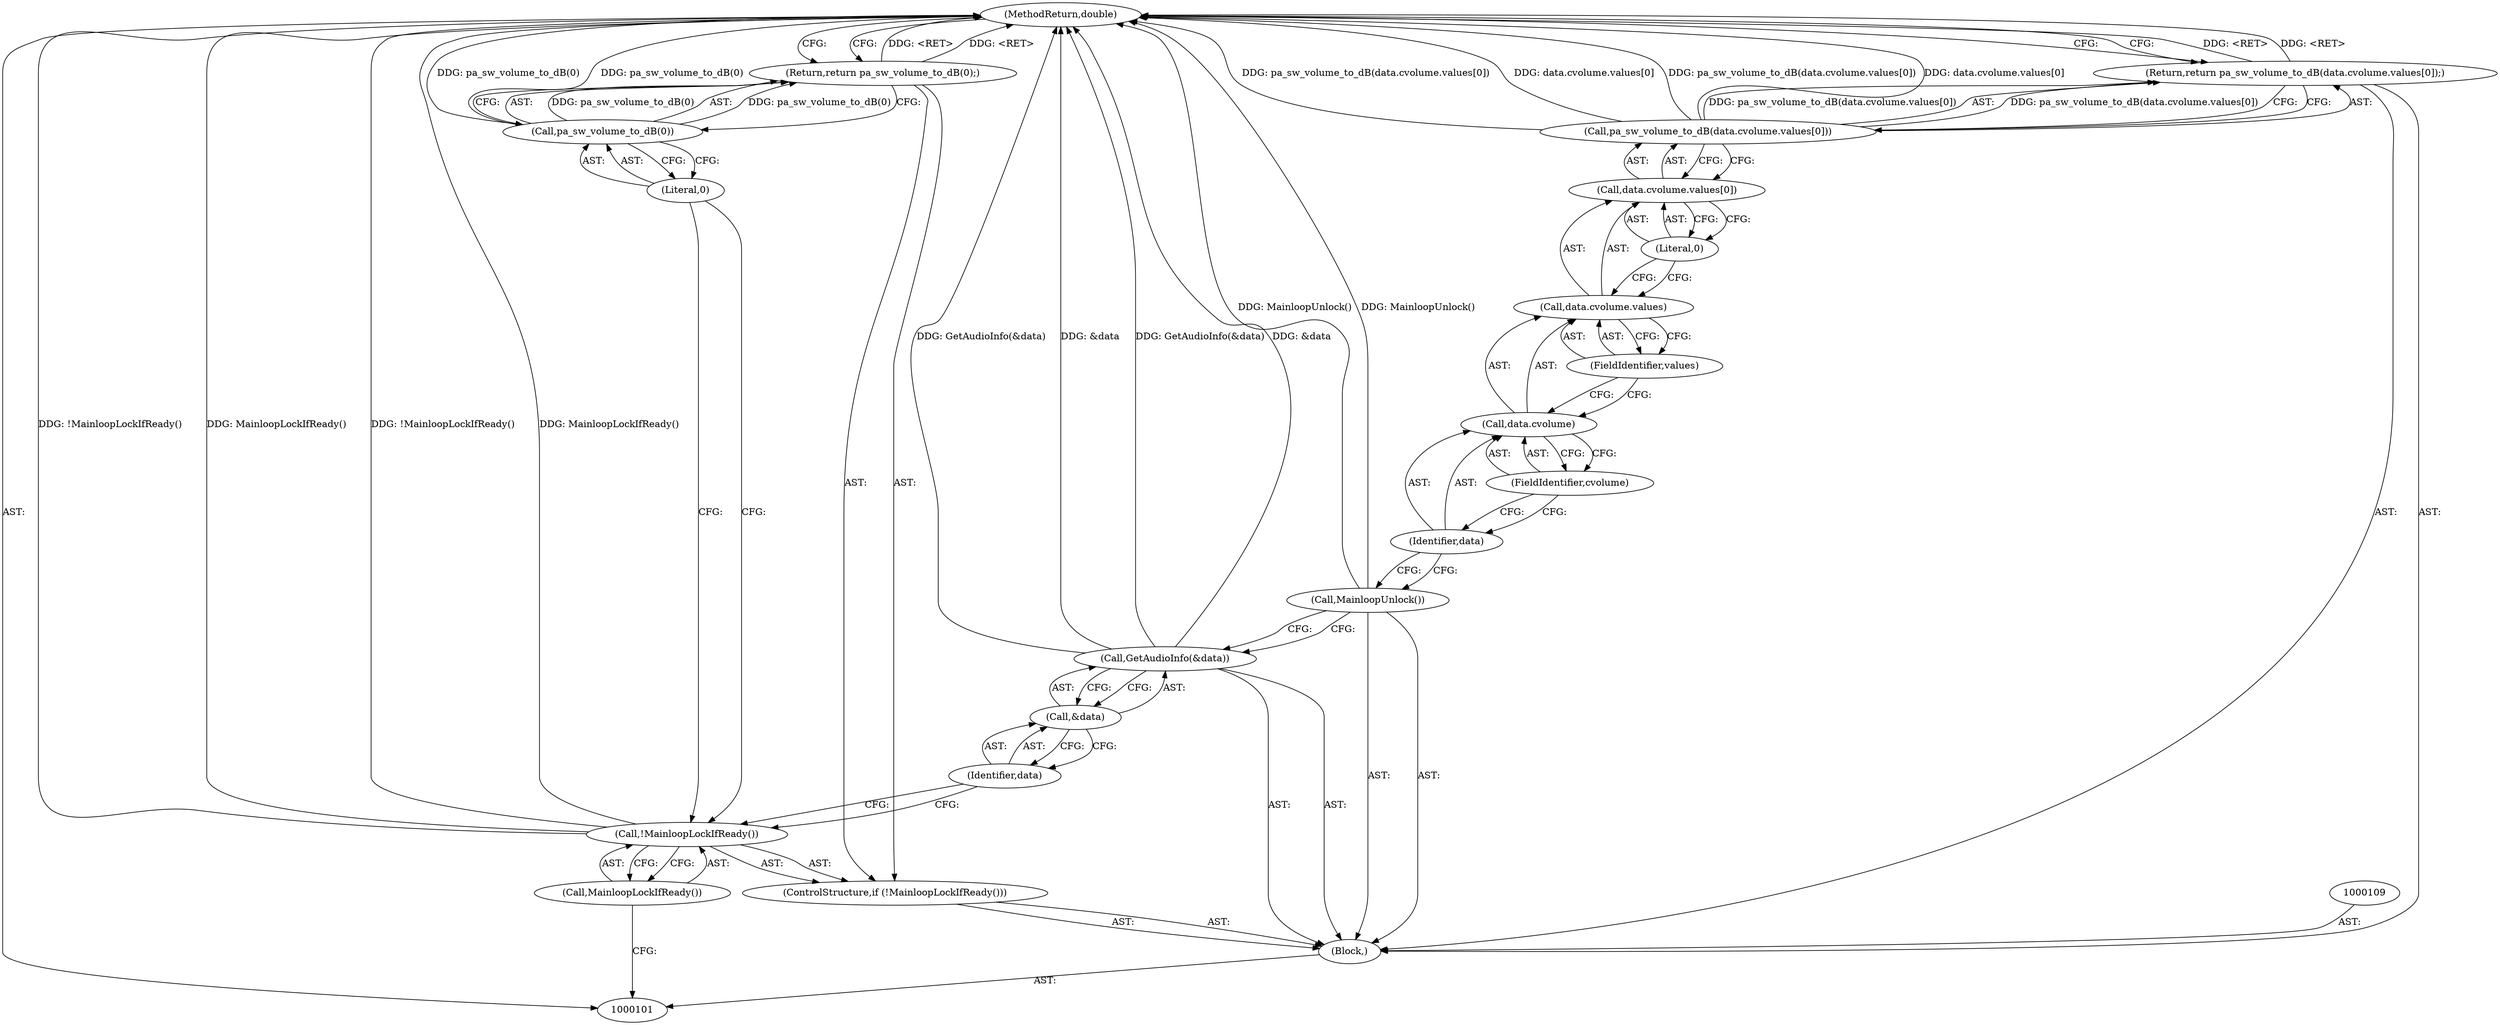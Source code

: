 digraph "1_Chrome_51dfe5e3b332bcea02fb4d4c7493ae841106dd9b_16" {
"1000123" [label="(MethodReturn,double)"];
"1000102" [label="(Block,)"];
"1000103" [label="(ControlStructure,if (!MainloopLockIfReady()))"];
"1000104" [label="(Call,!MainloopLockIfReady())"];
"1000105" [label="(Call,MainloopLockIfReady())"];
"1000107" [label="(Call,pa_sw_volume_to_dB(0))"];
"1000108" [label="(Literal,0)"];
"1000106" [label="(Return,return pa_sw_volume_to_dB(0);)"];
"1000111" [label="(Call,&data)"];
"1000112" [label="(Identifier,data)"];
"1000110" [label="(Call,GetAudioInfo(&data))"];
"1000113" [label="(Call,MainloopUnlock())"];
"1000115" [label="(Call,pa_sw_volume_to_dB(data.cvolume.values[0]))"];
"1000116" [label="(Call,data.cvolume.values[0])"];
"1000117" [label="(Call,data.cvolume.values)"];
"1000118" [label="(Call,data.cvolume)"];
"1000119" [label="(Identifier,data)"];
"1000114" [label="(Return,return pa_sw_volume_to_dB(data.cvolume.values[0]);)"];
"1000120" [label="(FieldIdentifier,cvolume)"];
"1000121" [label="(FieldIdentifier,values)"];
"1000122" [label="(Literal,0)"];
"1000123" -> "1000101"  [label="AST: "];
"1000123" -> "1000106"  [label="CFG: "];
"1000123" -> "1000114"  [label="CFG: "];
"1000106" -> "1000123"  [label="DDG: <RET>"];
"1000114" -> "1000123"  [label="DDG: <RET>"];
"1000107" -> "1000123"  [label="DDG: pa_sw_volume_to_dB(0)"];
"1000104" -> "1000123"  [label="DDG: !MainloopLockIfReady()"];
"1000104" -> "1000123"  [label="DDG: MainloopLockIfReady()"];
"1000115" -> "1000123"  [label="DDG: pa_sw_volume_to_dB(data.cvolume.values[0])"];
"1000115" -> "1000123"  [label="DDG: data.cvolume.values[0]"];
"1000113" -> "1000123"  [label="DDG: MainloopUnlock()"];
"1000110" -> "1000123"  [label="DDG: GetAudioInfo(&data)"];
"1000110" -> "1000123"  [label="DDG: &data"];
"1000102" -> "1000101"  [label="AST: "];
"1000103" -> "1000102"  [label="AST: "];
"1000109" -> "1000102"  [label="AST: "];
"1000110" -> "1000102"  [label="AST: "];
"1000113" -> "1000102"  [label="AST: "];
"1000114" -> "1000102"  [label="AST: "];
"1000103" -> "1000102"  [label="AST: "];
"1000104" -> "1000103"  [label="AST: "];
"1000106" -> "1000103"  [label="AST: "];
"1000104" -> "1000103"  [label="AST: "];
"1000104" -> "1000105"  [label="CFG: "];
"1000105" -> "1000104"  [label="AST: "];
"1000108" -> "1000104"  [label="CFG: "];
"1000112" -> "1000104"  [label="CFG: "];
"1000104" -> "1000123"  [label="DDG: !MainloopLockIfReady()"];
"1000104" -> "1000123"  [label="DDG: MainloopLockIfReady()"];
"1000105" -> "1000104"  [label="AST: "];
"1000105" -> "1000101"  [label="CFG: "];
"1000104" -> "1000105"  [label="CFG: "];
"1000107" -> "1000106"  [label="AST: "];
"1000107" -> "1000108"  [label="CFG: "];
"1000108" -> "1000107"  [label="AST: "];
"1000106" -> "1000107"  [label="CFG: "];
"1000107" -> "1000123"  [label="DDG: pa_sw_volume_to_dB(0)"];
"1000107" -> "1000106"  [label="DDG: pa_sw_volume_to_dB(0)"];
"1000108" -> "1000107"  [label="AST: "];
"1000108" -> "1000104"  [label="CFG: "];
"1000107" -> "1000108"  [label="CFG: "];
"1000106" -> "1000103"  [label="AST: "];
"1000106" -> "1000107"  [label="CFG: "];
"1000107" -> "1000106"  [label="AST: "];
"1000123" -> "1000106"  [label="CFG: "];
"1000106" -> "1000123"  [label="DDG: <RET>"];
"1000107" -> "1000106"  [label="DDG: pa_sw_volume_to_dB(0)"];
"1000111" -> "1000110"  [label="AST: "];
"1000111" -> "1000112"  [label="CFG: "];
"1000112" -> "1000111"  [label="AST: "];
"1000110" -> "1000111"  [label="CFG: "];
"1000112" -> "1000111"  [label="AST: "];
"1000112" -> "1000104"  [label="CFG: "];
"1000111" -> "1000112"  [label="CFG: "];
"1000110" -> "1000102"  [label="AST: "];
"1000110" -> "1000111"  [label="CFG: "];
"1000111" -> "1000110"  [label="AST: "];
"1000113" -> "1000110"  [label="CFG: "];
"1000110" -> "1000123"  [label="DDG: GetAudioInfo(&data)"];
"1000110" -> "1000123"  [label="DDG: &data"];
"1000113" -> "1000102"  [label="AST: "];
"1000113" -> "1000110"  [label="CFG: "];
"1000119" -> "1000113"  [label="CFG: "];
"1000113" -> "1000123"  [label="DDG: MainloopUnlock()"];
"1000115" -> "1000114"  [label="AST: "];
"1000115" -> "1000116"  [label="CFG: "];
"1000116" -> "1000115"  [label="AST: "];
"1000114" -> "1000115"  [label="CFG: "];
"1000115" -> "1000123"  [label="DDG: pa_sw_volume_to_dB(data.cvolume.values[0])"];
"1000115" -> "1000123"  [label="DDG: data.cvolume.values[0]"];
"1000115" -> "1000114"  [label="DDG: pa_sw_volume_to_dB(data.cvolume.values[0])"];
"1000116" -> "1000115"  [label="AST: "];
"1000116" -> "1000122"  [label="CFG: "];
"1000117" -> "1000116"  [label="AST: "];
"1000122" -> "1000116"  [label="AST: "];
"1000115" -> "1000116"  [label="CFG: "];
"1000117" -> "1000116"  [label="AST: "];
"1000117" -> "1000121"  [label="CFG: "];
"1000118" -> "1000117"  [label="AST: "];
"1000121" -> "1000117"  [label="AST: "];
"1000122" -> "1000117"  [label="CFG: "];
"1000118" -> "1000117"  [label="AST: "];
"1000118" -> "1000120"  [label="CFG: "];
"1000119" -> "1000118"  [label="AST: "];
"1000120" -> "1000118"  [label="AST: "];
"1000121" -> "1000118"  [label="CFG: "];
"1000119" -> "1000118"  [label="AST: "];
"1000119" -> "1000113"  [label="CFG: "];
"1000120" -> "1000119"  [label="CFG: "];
"1000114" -> "1000102"  [label="AST: "];
"1000114" -> "1000115"  [label="CFG: "];
"1000115" -> "1000114"  [label="AST: "];
"1000123" -> "1000114"  [label="CFG: "];
"1000114" -> "1000123"  [label="DDG: <RET>"];
"1000115" -> "1000114"  [label="DDG: pa_sw_volume_to_dB(data.cvolume.values[0])"];
"1000120" -> "1000118"  [label="AST: "];
"1000120" -> "1000119"  [label="CFG: "];
"1000118" -> "1000120"  [label="CFG: "];
"1000121" -> "1000117"  [label="AST: "];
"1000121" -> "1000118"  [label="CFG: "];
"1000117" -> "1000121"  [label="CFG: "];
"1000122" -> "1000116"  [label="AST: "];
"1000122" -> "1000117"  [label="CFG: "];
"1000116" -> "1000122"  [label="CFG: "];
}
